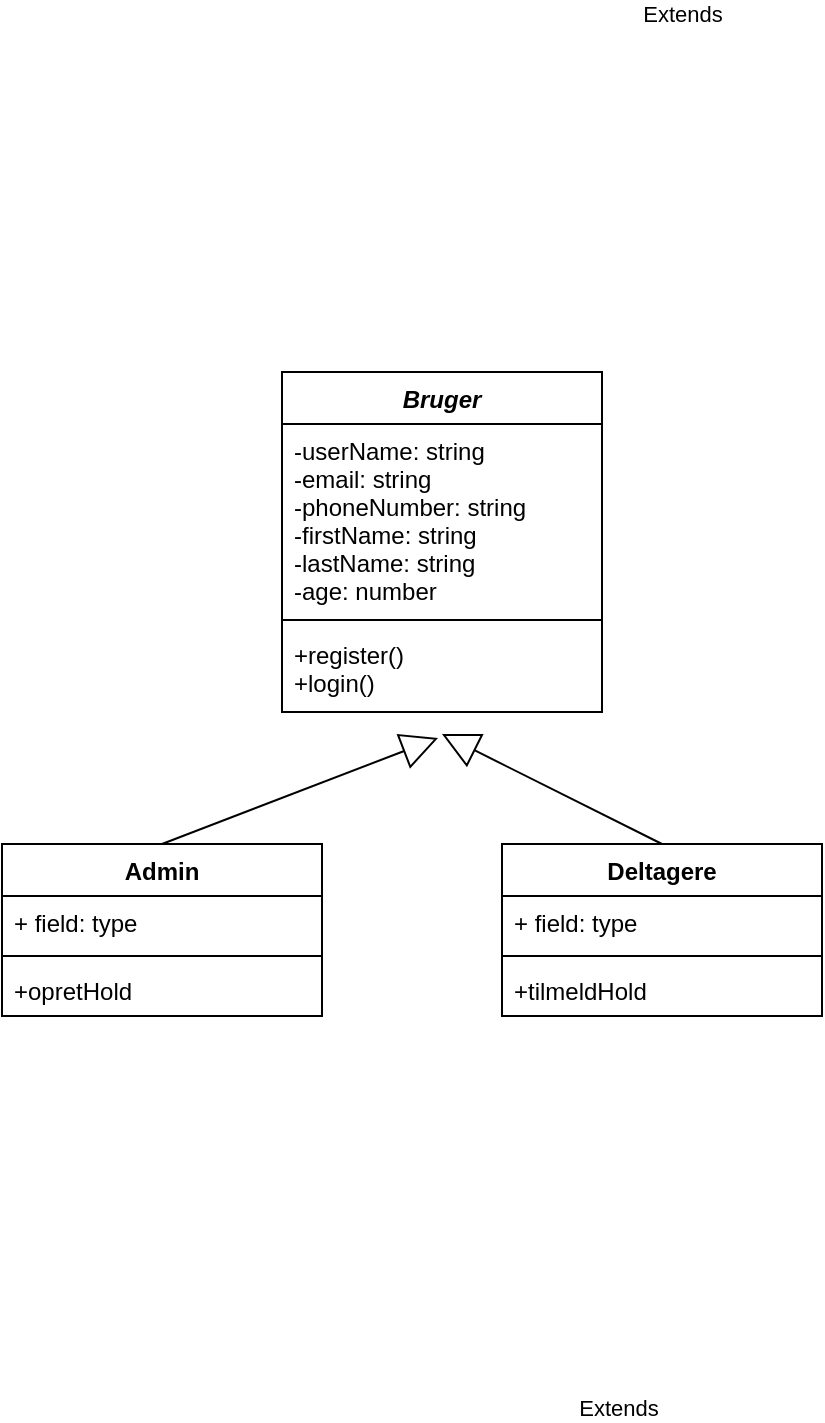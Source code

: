 <mxfile version="12.0.0" type="github" pages="1"><diagram id="Vmeegc6ejv_8Vc7JIMB2" name="Page-1"><mxGraphModel dx="1264" dy="1703" grid="1" gridSize="10" guides="1" tooltips="1" connect="1" arrows="1" fold="1" page="1" pageScale="1" pageWidth="827" pageHeight="1169" math="0" shadow="0"><root><mxCell id="0"/><mxCell id="1" parent="0"/><mxCell id="YfjfltWNitnxMf3frFMw-1" value="Bruger" style="swimlane;fontStyle=3;align=center;verticalAlign=top;childLayout=stackLayout;horizontal=1;startSize=26;horizontalStack=0;resizeParent=1;resizeParentMax=0;resizeLast=0;collapsible=1;marginBottom=0;" parent="1" vertex="1"><mxGeometry x="350" y="29" width="160" height="170" as="geometry"/></mxCell><mxCell id="YfjfltWNitnxMf3frFMw-2" value="-userName: string&#10;-email: string&#10;-phoneNumber: string&#10;-firstName: string&#10;-lastName: string&#10;-age: number&#10;&#10;" style="text;strokeColor=none;fillColor=none;align=left;verticalAlign=top;spacingLeft=4;spacingRight=4;overflow=hidden;rotatable=0;points=[[0,0.5],[1,0.5]];portConstraint=eastwest;" parent="YfjfltWNitnxMf3frFMw-1" vertex="1"><mxGeometry y="26" width="160" height="94" as="geometry"/></mxCell><mxCell id="YfjfltWNitnxMf3frFMw-3" value="" style="line;strokeWidth=1;fillColor=none;align=left;verticalAlign=middle;spacingTop=-1;spacingLeft=3;spacingRight=3;rotatable=0;labelPosition=right;points=[];portConstraint=eastwest;" parent="YfjfltWNitnxMf3frFMw-1" vertex="1"><mxGeometry y="120" width="160" height="8" as="geometry"/></mxCell><mxCell id="YfjfltWNitnxMf3frFMw-4" value="+register()&#10;+login()" style="text;strokeColor=none;fillColor=none;align=left;verticalAlign=top;spacingLeft=4;spacingRight=4;overflow=hidden;rotatable=0;points=[[0,0.5],[1,0.5]];portConstraint=eastwest;" parent="YfjfltWNitnxMf3frFMw-1" vertex="1"><mxGeometry y="128" width="160" height="42" as="geometry"/></mxCell><mxCell id="YfjfltWNitnxMf3frFMw-5" value="Admin" style="swimlane;fontStyle=1;align=center;verticalAlign=top;childLayout=stackLayout;horizontal=1;startSize=26;horizontalStack=0;resizeParent=1;resizeParentMax=0;resizeLast=0;collapsible=1;marginBottom=0;" parent="1" vertex="1"><mxGeometry x="210" y="265" width="160" height="86" as="geometry"/></mxCell><mxCell id="YfjfltWNitnxMf3frFMw-6" value="+ field: type" style="text;strokeColor=none;fillColor=none;align=left;verticalAlign=top;spacingLeft=4;spacingRight=4;overflow=hidden;rotatable=0;points=[[0,0.5],[1,0.5]];portConstraint=eastwest;" parent="YfjfltWNitnxMf3frFMw-5" vertex="1"><mxGeometry y="26" width="160" height="26" as="geometry"/></mxCell><mxCell id="YfjfltWNitnxMf3frFMw-7" value="" style="line;strokeWidth=1;fillColor=none;align=left;verticalAlign=middle;spacingTop=-1;spacingLeft=3;spacingRight=3;rotatable=0;labelPosition=right;points=[];portConstraint=eastwest;" parent="YfjfltWNitnxMf3frFMw-5" vertex="1"><mxGeometry y="52" width="160" height="8" as="geometry"/></mxCell><mxCell id="YfjfltWNitnxMf3frFMw-8" value="+opretHold" style="text;strokeColor=none;fillColor=none;align=left;verticalAlign=top;spacingLeft=4;spacingRight=4;overflow=hidden;rotatable=0;points=[[0,0.5],[1,0.5]];portConstraint=eastwest;" parent="YfjfltWNitnxMf3frFMw-5" vertex="1"><mxGeometry y="60" width="160" height="26" as="geometry"/></mxCell><mxCell id="YfjfltWNitnxMf3frFMw-12" value="Deltagere" style="swimlane;fontStyle=1;align=center;verticalAlign=top;childLayout=stackLayout;horizontal=1;startSize=26;horizontalStack=0;resizeParent=1;resizeParentMax=0;resizeLast=0;collapsible=1;marginBottom=0;" parent="1" vertex="1"><mxGeometry x="460" y="265" width="160" height="86" as="geometry"/></mxCell><mxCell id="YfjfltWNitnxMf3frFMw-13" value="+ field: type" style="text;strokeColor=none;fillColor=none;align=left;verticalAlign=top;spacingLeft=4;spacingRight=4;overflow=hidden;rotatable=0;points=[[0,0.5],[1,0.5]];portConstraint=eastwest;" parent="YfjfltWNitnxMf3frFMw-12" vertex="1"><mxGeometry y="26" width="160" height="26" as="geometry"/></mxCell><mxCell id="YfjfltWNitnxMf3frFMw-14" value="" style="line;strokeWidth=1;fillColor=none;align=left;verticalAlign=middle;spacingTop=-1;spacingLeft=3;spacingRight=3;rotatable=0;labelPosition=right;points=[];portConstraint=eastwest;" parent="YfjfltWNitnxMf3frFMw-12" vertex="1"><mxGeometry y="52" width="160" height="8" as="geometry"/></mxCell><mxCell id="YfjfltWNitnxMf3frFMw-15" value="+tilmeldHold" style="text;strokeColor=none;fillColor=none;align=left;verticalAlign=top;spacingLeft=4;spacingRight=4;overflow=hidden;rotatable=0;points=[[0,0.5],[1,0.5]];portConstraint=eastwest;" parent="YfjfltWNitnxMf3frFMw-12" vertex="1"><mxGeometry y="60" width="160" height="26" as="geometry"/></mxCell><mxCell id="K51mfnr3Kgzf52QpoJ1k-11" value="Extends" style="endArrow=block;endSize=16;endFill=0;html=1;exitX=0.5;exitY=0;exitDx=0;exitDy=0;" edge="1" parent="1" source="YfjfltWNitnxMf3frFMw-5"><mxGeometry x="1" y="382" width="160" relative="1" as="geometry"><mxPoint x="210" y="370" as="sourcePoint"/><mxPoint x="428" y="212" as="targetPoint"/><mxPoint x="259" y="-5" as="offset"/></mxGeometry></mxCell><mxCell id="K51mfnr3Kgzf52QpoJ1k-13" value="Extends" style="endArrow=block;endSize=16;endFill=0;html=1;exitX=0.5;exitY=0;exitDx=0;exitDy=0;" edge="1" parent="1" source="YfjfltWNitnxMf3frFMw-12"><mxGeometry x="1" y="382" width="160" relative="1" as="geometry"><mxPoint x="300" y="275" as="sourcePoint"/><mxPoint x="430" y="210" as="targetPoint"/><mxPoint x="259" y="-5" as="offset"/></mxGeometry></mxCell></root></mxGraphModel></diagram></mxfile>